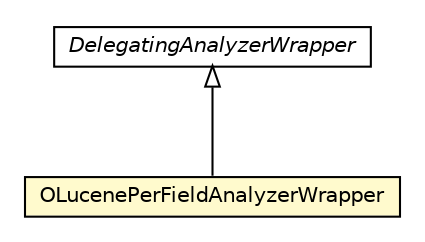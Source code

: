 #!/usr/local/bin/dot
#
# Class diagram 
# Generated by UMLGraph version R5_6-24-gf6e263 (http://www.umlgraph.org/)
#

digraph G {
	edge [fontname="Helvetica",fontsize=10,labelfontname="Helvetica",labelfontsize=10];
	node [fontname="Helvetica",fontsize=10,shape=plaintext];
	nodesep=0.25;
	ranksep=0.5;
	// com.orientechnologies.lucene.analyzer.OLucenePerFieldAnalyzerWrapper
	c4601060 [label=<<table title="com.orientechnologies.lucene.analyzer.OLucenePerFieldAnalyzerWrapper" border="0" cellborder="1" cellspacing="0" cellpadding="2" port="p" bgcolor="lemonChiffon" href="./OLucenePerFieldAnalyzerWrapper.html">
		<tr><td><table border="0" cellspacing="0" cellpadding="1">
<tr><td align="center" balign="center"> OLucenePerFieldAnalyzerWrapper </td></tr>
		</table></td></tr>
		</table>>, URL="./OLucenePerFieldAnalyzerWrapper.html", fontname="Helvetica", fontcolor="black", fontsize=10.0];
	//com.orientechnologies.lucene.analyzer.OLucenePerFieldAnalyzerWrapper extends org.apache.lucene.analysis.DelegatingAnalyzerWrapper
	c4601169:p -> c4601060:p [dir=back,arrowtail=empty];
	// org.apache.lucene.analysis.DelegatingAnalyzerWrapper
	c4601169 [label=<<table title="org.apache.lucene.analysis.DelegatingAnalyzerWrapper" border="0" cellborder="1" cellspacing="0" cellpadding="2" port="p" href="http://java.sun.com/j2se/1.4.2/docs/api/org/apache/lucene/analysis/DelegatingAnalyzerWrapper.html">
		<tr><td><table border="0" cellspacing="0" cellpadding="1">
<tr><td align="center" balign="center"><font face="Helvetica-Oblique"> DelegatingAnalyzerWrapper </font></td></tr>
		</table></td></tr>
		</table>>, URL="http://java.sun.com/j2se/1.4.2/docs/api/org/apache/lucene/analysis/DelegatingAnalyzerWrapper.html", fontname="Helvetica", fontcolor="black", fontsize=10.0];
}

